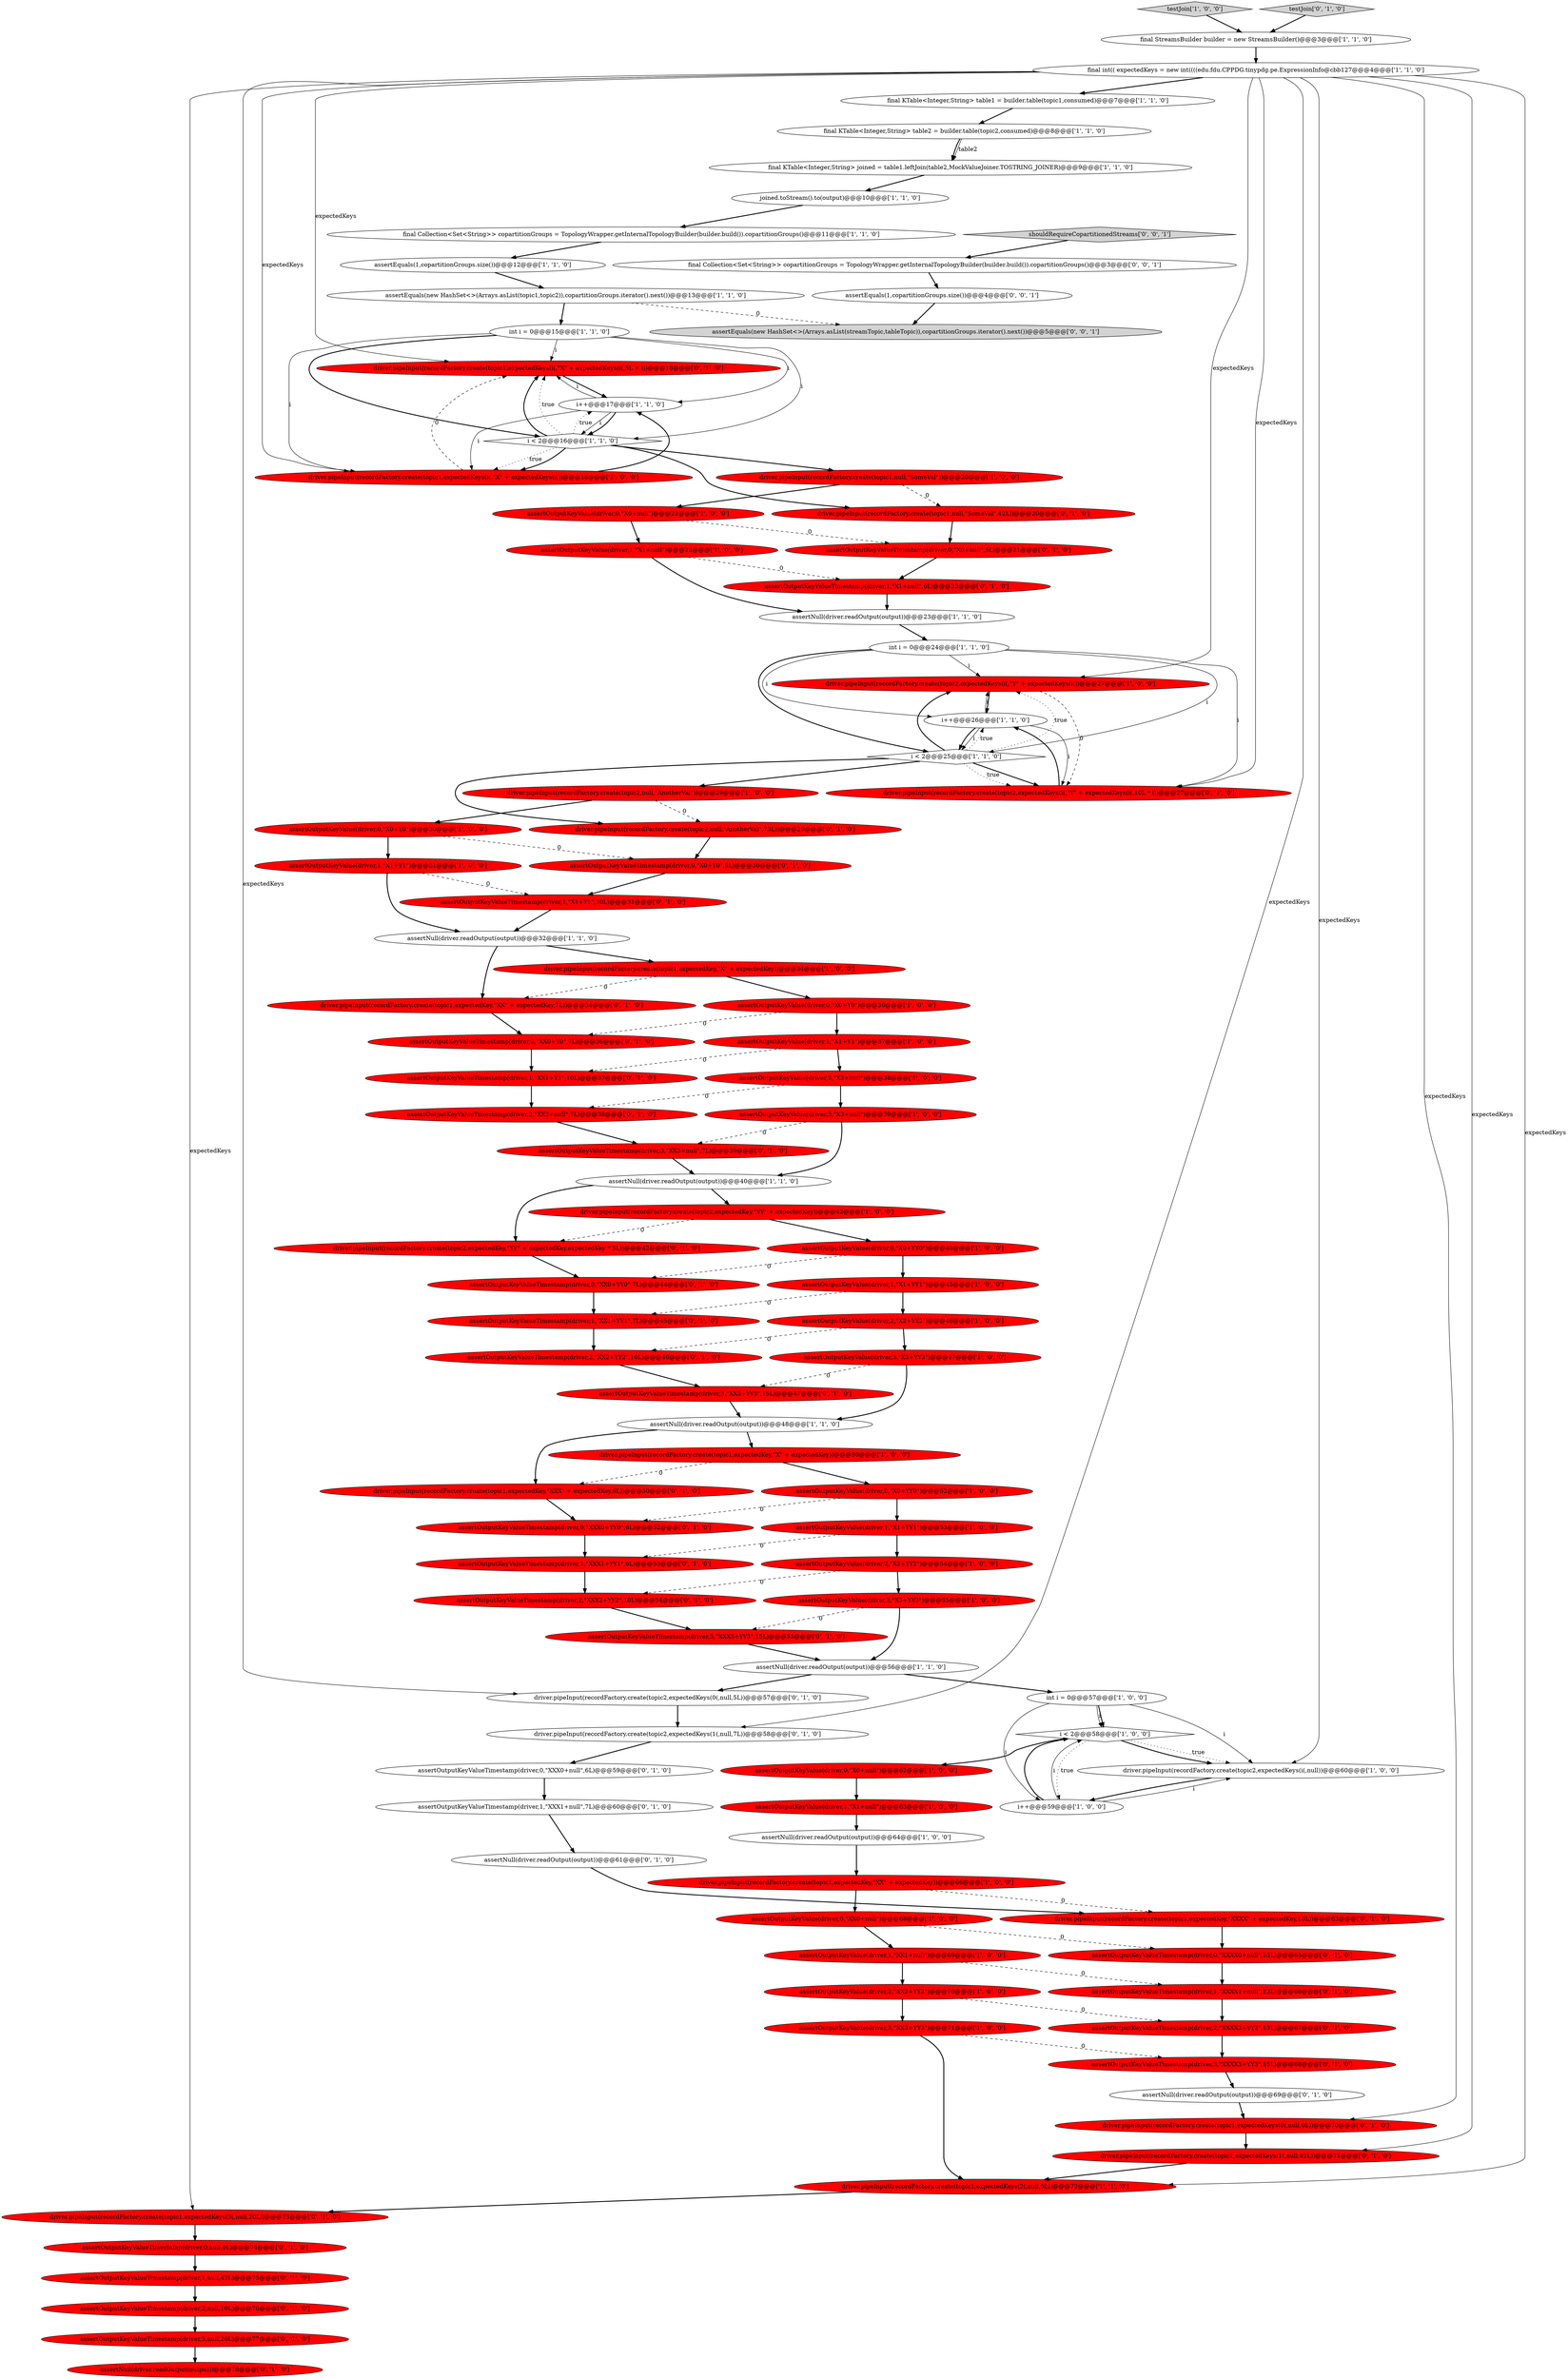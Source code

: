 digraph {
12 [style = filled, label = "int i = 0@@@57@@@['1', '0', '0']", fillcolor = white, shape = ellipse image = "AAA0AAABBB1BBB"];
101 [style = filled, label = "assertEquals(1,copartitionGroups.size())@@@4@@@['0', '0', '1']", fillcolor = white, shape = ellipse image = "AAA0AAABBB3BBB"];
98 [style = filled, label = "assertOutputKeyValueTimestamp(driver,0,\"XXXX0+null\",13L)@@@65@@@['0', '1', '0']", fillcolor = red, shape = ellipse image = "AAA1AAABBB2BBB"];
19 [style = filled, label = "int i = 0@@@24@@@['1', '1', '0']", fillcolor = white, shape = ellipse image = "AAA0AAABBB1BBB"];
28 [style = filled, label = "assertOutputKeyValue(driver,0,\"X0+Y0\")@@@36@@@['1', '0', '0']", fillcolor = red, shape = ellipse image = "AAA1AAABBB1BBB"];
92 [style = filled, label = "assertOutputKeyValueTimestamp(driver,0,\"XX0+YY0\",7L)@@@44@@@['0', '1', '0']", fillcolor = red, shape = ellipse image = "AAA1AAABBB2BBB"];
70 [style = filled, label = "assertOutputKeyValueTimestamp(driver,2,\"XXX2+YY2\",10L)@@@54@@@['0', '1', '0']", fillcolor = red, shape = ellipse image = "AAA1AAABBB2BBB"];
14 [style = filled, label = "assertOutputKeyValue(driver,3,\"X3+YY3\")@@@47@@@['1', '0', '0']", fillcolor = red, shape = ellipse image = "AAA1AAABBB1BBB"];
27 [style = filled, label = "final int(( expectedKeys = new int((((edu.fdu.CPPDG.tinypdg.pe.ExpressionInfo@cbb127@@@4@@@['1', '1', '0']", fillcolor = white, shape = ellipse image = "AAA0AAABBB1BBB"];
22 [style = filled, label = "testJoin['1', '0', '0']", fillcolor = lightgray, shape = diamond image = "AAA0AAABBB1BBB"];
90 [style = filled, label = "assertOutputKeyValueTimestamp(driver,1,\"X1+Y1\",10L)@@@31@@@['0', '1', '0']", fillcolor = red, shape = ellipse image = "AAA1AAABBB2BBB"];
88 [style = filled, label = "assertOutputKeyValueTimestamp(driver,2,null,10L)@@@76@@@['0', '1', '0']", fillcolor = red, shape = ellipse image = "AAA1AAABBB2BBB"];
52 [style = filled, label = "assertOutputKeyValue(driver,0,\"X0+YY0\")@@@52@@@['1', '0', '0']", fillcolor = red, shape = ellipse image = "AAA1AAABBB1BBB"];
32 [style = filled, label = "i++@@@17@@@['1', '1', '0']", fillcolor = white, shape = ellipse image = "AAA0AAABBB1BBB"];
15 [style = filled, label = "driver.pipeInput(recordFactory.create(topic2,expectedKeys(i(,\"Y\" + expectedKeys(i())@@@27@@@['1', '0', '0']", fillcolor = red, shape = ellipse image = "AAA1AAABBB1BBB"];
6 [style = filled, label = "assertEquals(new HashSet<>(Arrays.asList(topic1,topic2)),copartitionGroups.iterator().next())@@@13@@@['1', '1', '0']", fillcolor = white, shape = ellipse image = "AAA0AAABBB1BBB"];
81 [style = filled, label = "assertOutputKeyValueTimestamp(driver,3,null,20L)@@@77@@@['0', '1', '0']", fillcolor = red, shape = ellipse image = "AAA1AAABBB2BBB"];
2 [style = filled, label = "assertNull(driver.readOutput(output))@@@40@@@['1', '1', '0']", fillcolor = white, shape = ellipse image = "AAA0AAABBB1BBB"];
44 [style = filled, label = "i < 2@@@58@@@['1', '0', '0']", fillcolor = white, shape = diamond image = "AAA0AAABBB1BBB"];
56 [style = filled, label = "assertOutputKeyValue(driver,0,\"X0+YY0\")@@@44@@@['1', '0', '0']", fillcolor = red, shape = ellipse image = "AAA1AAABBB1BBB"];
71 [style = filled, label = "assertOutputKeyValueTimestamp(driver,0,\"X0+Y0\",5L)@@@30@@@['0', '1', '0']", fillcolor = red, shape = ellipse image = "AAA1AAABBB2BBB"];
43 [style = filled, label = "int i = 0@@@15@@@['1', '1', '0']", fillcolor = white, shape = ellipse image = "AAA0AAABBB1BBB"];
30 [style = filled, label = "final StreamsBuilder builder = new StreamsBuilder()@@@3@@@['1', '1', '0']", fillcolor = white, shape = ellipse image = "AAA0AAABBB1BBB"];
48 [style = filled, label = "i < 2@@@25@@@['1', '1', '0']", fillcolor = white, shape = diamond image = "AAA0AAABBB1BBB"];
35 [style = filled, label = "assertOutputKeyValue(driver,0,\"X0+Y0\")@@@30@@@['1', '0', '0']", fillcolor = red, shape = ellipse image = "AAA1AAABBB1BBB"];
64 [style = filled, label = "assertOutputKeyValueTimestamp(driver,2,\"XX2+YY2\",10L)@@@46@@@['0', '1', '0']", fillcolor = red, shape = ellipse image = "AAA1AAABBB2BBB"];
87 [style = filled, label = "driver.pipeInput(recordFactory.create(topic2,expectedKey,\"YY\" + expectedKey,expectedKey * 5L))@@@42@@@['0', '1', '0']", fillcolor = red, shape = ellipse image = "AAA1AAABBB2BBB"];
97 [style = filled, label = "assertOutputKeyValueTimestamp(driver,0,null,0L)@@@74@@@['0', '1', '0']", fillcolor = red, shape = ellipse image = "AAA1AAABBB2BBB"];
63 [style = filled, label = "assertOutputKeyValueTimestamp(driver,3,\"XXX3+YY3\",15L)@@@55@@@['0', '1', '0']", fillcolor = red, shape = ellipse image = "AAA1AAABBB2BBB"];
37 [style = filled, label = "assertOutputKeyValue(driver,0,\"X0+null\")@@@62@@@['1', '0', '0']", fillcolor = red, shape = ellipse image = "AAA1AAABBB1BBB"];
100 [style = filled, label = "final Collection<Set<String>> copartitionGroups = TopologyWrapper.getInternalTopologyBuilder(builder.build()).copartitionGroups()@@@3@@@['0', '0', '1']", fillcolor = white, shape = ellipse image = "AAA0AAABBB3BBB"];
1 [style = filled, label = "driver.pipeInput(recordFactory.create(topic1,expectedKeys(2(,null,5L))@@@72@@@['1', '1', '0']", fillcolor = red, shape = ellipse image = "AAA1AAABBB1BBB"];
49 [style = filled, label = "assertOutputKeyValue(driver,1,\"X1+YY1\")@@@53@@@['1', '0', '0']", fillcolor = red, shape = ellipse image = "AAA1AAABBB1BBB"];
65 [style = filled, label = "assertNull(driver.readOutput(output))@@@78@@@['0', '1', '0']", fillcolor = red, shape = ellipse image = "AAA1AAABBB2BBB"];
31 [style = filled, label = "driver.pipeInput(recordFactory.create(topic2,expectedKeys(i(,null))@@@60@@@['1', '0', '0']", fillcolor = white, shape = ellipse image = "AAA0AAABBB1BBB"];
60 [style = filled, label = "assertOutputKeyValueTimestamp(driver,0,\"X0+null\",5L)@@@21@@@['0', '1', '0']", fillcolor = red, shape = ellipse image = "AAA1AAABBB2BBB"];
16 [style = filled, label = "assertOutputKeyValue(driver,3,\"XX3+YY3\")@@@71@@@['1', '0', '0']", fillcolor = red, shape = ellipse image = "AAA1AAABBB1BBB"];
47 [style = filled, label = "assertOutputKeyValue(driver,0,\"X0+null\")@@@21@@@['1', '0', '0']", fillcolor = red, shape = ellipse image = "AAA1AAABBB1BBB"];
61 [style = filled, label = "assertOutputKeyValueTimestamp(driver,2,\"XXXX2+YY2\",13L)@@@67@@@['0', '1', '0']", fillcolor = red, shape = ellipse image = "AAA1AAABBB2BBB"];
39 [style = filled, label = "i < 2@@@16@@@['1', '1', '0']", fillcolor = white, shape = diamond image = "AAA0AAABBB1BBB"];
93 [style = filled, label = "driver.pipeInput(recordFactory.create(topic2,null,\"AnotherVal\",73L))@@@29@@@['0', '1', '0']", fillcolor = red, shape = ellipse image = "AAA1AAABBB2BBB"];
102 [style = filled, label = "assertEquals(new HashSet<>(Arrays.asList(streamTopic,tableTopic)),copartitionGroups.iterator().next())@@@5@@@['0', '0', '1']", fillcolor = lightgray, shape = ellipse image = "AAA0AAABBB3BBB"];
13 [style = filled, label = "assertOutputKeyValue(driver,1,\"X1+YY1\")@@@45@@@['1', '0', '0']", fillcolor = red, shape = ellipse image = "AAA1AAABBB1BBB"];
41 [style = filled, label = "assertOutputKeyValue(driver,2,\"X2+null\")@@@38@@@['1', '0', '0']", fillcolor = red, shape = ellipse image = "AAA1AAABBB1BBB"];
67 [style = filled, label = "driver.pipeInput(recordFactory.create(topic1,expectedKeys(1(,null,42L))@@@71@@@['0', '1', '0']", fillcolor = red, shape = ellipse image = "AAA1AAABBB2BBB"];
96 [style = filled, label = "assertOutputKeyValueTimestamp(driver,1,\"XXX1+null\",7L)@@@60@@@['0', '1', '0']", fillcolor = white, shape = ellipse image = "AAA0AAABBB2BBB"];
95 [style = filled, label = "driver.pipeInput(recordFactory.create(topic1,expectedKeys(i(,\"X\" + expectedKeys(i(,5L + i))@@@18@@@['0', '1', '0']", fillcolor = red, shape = ellipse image = "AAA1AAABBB2BBB"];
7 [style = filled, label = "assertNull(driver.readOutput(output))@@@64@@@['1', '0', '0']", fillcolor = white, shape = ellipse image = "AAA0AAABBB1BBB"];
72 [style = filled, label = "driver.pipeInput(recordFactory.create(topic1,expectedKey,\"XX\" + expectedKey,7L))@@@34@@@['0', '1', '0']", fillcolor = red, shape = ellipse image = "AAA1AAABBB2BBB"];
46 [style = filled, label = "joined.toStream().to(output)@@@10@@@['1', '1', '0']", fillcolor = white, shape = ellipse image = "AAA0AAABBB1BBB"];
42 [style = filled, label = "final KTable<Integer,String> joined = table1.leftJoin(table2,MockValueJoiner.TOSTRING_JOINER)@@@9@@@['1', '1', '0']", fillcolor = white, shape = ellipse image = "AAA0AAABBB1BBB"];
17 [style = filled, label = "assertOutputKeyValue(driver,3,\"X3+YY3\")@@@55@@@['1', '0', '0']", fillcolor = red, shape = ellipse image = "AAA1AAABBB1BBB"];
18 [style = filled, label = "driver.pipeInput(recordFactory.create(topic1,expectedKey,\"X\" + expectedKey))@@@34@@@['1', '0', '0']", fillcolor = red, shape = ellipse image = "AAA1AAABBB1BBB"];
24 [style = filled, label = "driver.pipeInput(recordFactory.create(topic1,expectedKey,\"XX\" + expectedKey))@@@66@@@['1', '0', '0']", fillcolor = red, shape = ellipse image = "AAA1AAABBB1BBB"];
59 [style = filled, label = "assertOutputKeyValueTimestamp(driver,1,\"X1+null\",6L)@@@22@@@['0', '1', '0']", fillcolor = red, shape = ellipse image = "AAA1AAABBB2BBB"];
84 [style = filled, label = "assertOutputKeyValueTimestamp(driver,2,\"XX2+null\",7L)@@@38@@@['0', '1', '0']", fillcolor = red, shape = ellipse image = "AAA1AAABBB2BBB"];
29 [style = filled, label = "i++@@@59@@@['1', '0', '0']", fillcolor = white, shape = ellipse image = "AAA0AAABBB1BBB"];
79 [style = filled, label = "driver.pipeInput(recordFactory.create(topic1,expectedKey,\"XXXX\" + expectedKey,13L))@@@63@@@['0', '1', '0']", fillcolor = red, shape = ellipse image = "AAA1AAABBB2BBB"];
75 [style = filled, label = "assertNull(driver.readOutput(output))@@@61@@@['0', '1', '0']", fillcolor = white, shape = ellipse image = "AAA0AAABBB2BBB"];
25 [style = filled, label = "assertOutputKeyValue(driver,2,\"XX2+YY2\")@@@70@@@['1', '0', '0']", fillcolor = red, shape = ellipse image = "AAA1AAABBB1BBB"];
57 [style = filled, label = "driver.pipeInput(recordFactory.create(topic2,expectedKeys(0(,null,5L))@@@57@@@['0', '1', '0']", fillcolor = white, shape = ellipse image = "AAA0AAABBB2BBB"];
53 [style = filled, label = "assertOutputKeyValue(driver,1,\"XX1+null\")@@@69@@@['1', '0', '0']", fillcolor = red, shape = ellipse image = "AAA1AAABBB1BBB"];
33 [style = filled, label = "assertOutputKeyValue(driver,1,\"X1+null\")@@@22@@@['1', '0', '0']", fillcolor = red, shape = ellipse image = "AAA1AAABBB1BBB"];
68 [style = filled, label = "driver.pipeInput(recordFactory.create(topic2,expectedKeys(1(,null,7L))@@@58@@@['0', '1', '0']", fillcolor = white, shape = ellipse image = "AAA0AAABBB2BBB"];
34 [style = filled, label = "assertOutputKeyValue(driver,1,\"X1+Y1\")@@@37@@@['1', '0', '0']", fillcolor = red, shape = ellipse image = "AAA1AAABBB1BBB"];
78 [style = filled, label = "testJoin['0', '1', '0']", fillcolor = lightgray, shape = diamond image = "AAA0AAABBB2BBB"];
58 [style = filled, label = "driver.pipeInput(recordFactory.create(topic1,null,\"SomeVal\",42L))@@@20@@@['0', '1', '0']", fillcolor = red, shape = ellipse image = "AAA1AAABBB2BBB"];
82 [style = filled, label = "assertOutputKeyValueTimestamp(driver,3,\"XX3+YY3\",15L)@@@47@@@['0', '1', '0']", fillcolor = red, shape = ellipse image = "AAA1AAABBB2BBB"];
8 [style = filled, label = "driver.pipeInput(recordFactory.create(topic1,expectedKeys(i(,\"X\" + expectedKeys(i())@@@18@@@['1', '0', '0']", fillcolor = red, shape = ellipse image = "AAA1AAABBB1BBB"];
62 [style = filled, label = "assertOutputKeyValueTimestamp(driver,0,\"XXX0+null\",6L)@@@59@@@['0', '1', '0']", fillcolor = white, shape = ellipse image = "AAA0AAABBB2BBB"];
66 [style = filled, label = "driver.pipeInput(recordFactory.create(topic1,expectedKeys(0(,null,0L))@@@70@@@['0', '1', '0']", fillcolor = red, shape = ellipse image = "AAA1AAABBB2BBB"];
3 [style = filled, label = "assertOutputKeyValue(driver,2,\"X2+YY2\")@@@46@@@['1', '0', '0']", fillcolor = red, shape = ellipse image = "AAA1AAABBB1BBB"];
51 [style = filled, label = "driver.pipeInput(recordFactory.create(topic2,null,\"AnotherVal\"))@@@29@@@['1', '0', '0']", fillcolor = red, shape = ellipse image = "AAA1AAABBB1BBB"];
73 [style = filled, label = "assertOutputKeyValueTimestamp(driver,3,\"XX3+null\",7L)@@@39@@@['0', '1', '0']", fillcolor = red, shape = ellipse image = "AAA1AAABBB2BBB"];
20 [style = filled, label = "assertNull(driver.readOutput(output))@@@48@@@['1', '1', '0']", fillcolor = white, shape = ellipse image = "AAA0AAABBB1BBB"];
54 [style = filled, label = "assertEquals(1,copartitionGroups.size())@@@12@@@['1', '1', '0']", fillcolor = white, shape = ellipse image = "AAA0AAABBB1BBB"];
69 [style = filled, label = "assertOutputKeyValueTimestamp(driver,1,\"XXXX1+null\",13L)@@@66@@@['0', '1', '0']", fillcolor = red, shape = ellipse image = "AAA1AAABBB2BBB"];
103 [style = filled, label = "shouldRequireCopartitionedStreams['0', '0', '1']", fillcolor = lightgray, shape = diamond image = "AAA0AAABBB3BBB"];
86 [style = filled, label = "assertOutputKeyValueTimestamp(driver,1,\"XX1+YY1\",7L)@@@45@@@['0', '1', '0']", fillcolor = red, shape = ellipse image = "AAA1AAABBB2BBB"];
21 [style = filled, label = "assertNull(driver.readOutput(output))@@@56@@@['1', '1', '0']", fillcolor = white, shape = ellipse image = "AAA0AAABBB1BBB"];
26 [style = filled, label = "assertOutputKeyValue(driver,3,\"X3+null\")@@@39@@@['1', '0', '0']", fillcolor = red, shape = ellipse image = "AAA1AAABBB1BBB"];
80 [style = filled, label = "driver.pipeInput(recordFactory.create(topic1,expectedKeys(3(,null,20L))@@@73@@@['0', '1', '0']", fillcolor = red, shape = ellipse image = "AAA1AAABBB2BBB"];
0 [style = filled, label = "final KTable<Integer,String> table1 = builder.table(topic1,consumed)@@@7@@@['1', '1', '0']", fillcolor = white, shape = ellipse image = "AAA0AAABBB1BBB"];
10 [style = filled, label = "driver.pipeInput(recordFactory.create(topic1,expectedKey,\"X\" + expectedKey))@@@50@@@['1', '0', '0']", fillcolor = red, shape = ellipse image = "AAA1AAABBB1BBB"];
94 [style = filled, label = "assertOutputKeyValueTimestamp(driver,1,null,42L)@@@75@@@['0', '1', '0']", fillcolor = red, shape = ellipse image = "AAA1AAABBB2BBB"];
23 [style = filled, label = "assertOutputKeyValue(driver,0,\"XX0+null\")@@@68@@@['1', '0', '0']", fillcolor = red, shape = ellipse image = "AAA1AAABBB1BBB"];
4 [style = filled, label = "final KTable<Integer,String> table2 = builder.table(topic2,consumed)@@@8@@@['1', '1', '0']", fillcolor = white, shape = ellipse image = "AAA0AAABBB1BBB"];
38 [style = filled, label = "driver.pipeInput(recordFactory.create(topic1,null,\"SomeVal\"))@@@20@@@['1', '0', '0']", fillcolor = red, shape = ellipse image = "AAA1AAABBB1BBB"];
89 [style = filled, label = "assertOutputKeyValueTimestamp(driver,1,\"XXX1+YY1\",6L)@@@53@@@['0', '1', '0']", fillcolor = red, shape = ellipse image = "AAA1AAABBB2BBB"];
50 [style = filled, label = "i++@@@26@@@['1', '1', '0']", fillcolor = white, shape = ellipse image = "AAA0AAABBB1BBB"];
45 [style = filled, label = "assertOutputKeyValue(driver,1,\"X1+null\")@@@63@@@['1', '0', '0']", fillcolor = red, shape = ellipse image = "AAA1AAABBB1BBB"];
74 [style = filled, label = "assertOutputKeyValueTimestamp(driver,1,\"XX1+Y1\",10L)@@@37@@@['0', '1', '0']", fillcolor = red, shape = ellipse image = "AAA1AAABBB2BBB"];
5 [style = filled, label = "final Collection<Set<String>> copartitionGroups = TopologyWrapper.getInternalTopologyBuilder(builder.build()).copartitionGroups()@@@11@@@['1', '1', '0']", fillcolor = white, shape = ellipse image = "AAA0AAABBB1BBB"];
83 [style = filled, label = "assertOutputKeyValueTimestamp(driver,0,\"XXX0+YY0\",6L)@@@52@@@['0', '1', '0']", fillcolor = red, shape = ellipse image = "AAA1AAABBB2BBB"];
40 [style = filled, label = "driver.pipeInput(recordFactory.create(topic2,expectedKey,\"YY\" + expectedKey))@@@42@@@['1', '0', '0']", fillcolor = red, shape = ellipse image = "AAA1AAABBB1BBB"];
85 [style = filled, label = "driver.pipeInput(recordFactory.create(topic2,expectedKeys(i(,\"Y\" + expectedKeys(i(,10L * i))@@@27@@@['0', '1', '0']", fillcolor = red, shape = ellipse image = "AAA1AAABBB2BBB"];
76 [style = filled, label = "driver.pipeInput(recordFactory.create(topic1,expectedKey,\"XXX\" + expectedKey,6L))@@@50@@@['0', '1', '0']", fillcolor = red, shape = ellipse image = "AAA1AAABBB2BBB"];
36 [style = filled, label = "assertOutputKeyValue(driver,2,\"X2+YY2\")@@@54@@@['1', '0', '0']", fillcolor = red, shape = ellipse image = "AAA1AAABBB1BBB"];
55 [style = filled, label = "assertNull(driver.readOutput(output))@@@32@@@['1', '1', '0']", fillcolor = white, shape = ellipse image = "AAA0AAABBB1BBB"];
11 [style = filled, label = "assertNull(driver.readOutput(output))@@@23@@@['1', '1', '0']", fillcolor = white, shape = ellipse image = "AAA0AAABBB1BBB"];
77 [style = filled, label = "assertNull(driver.readOutput(output))@@@69@@@['0', '1', '0']", fillcolor = white, shape = ellipse image = "AAA0AAABBB2BBB"];
91 [style = filled, label = "assertOutputKeyValueTimestamp(driver,0,\"XX0+Y0\",7L)@@@36@@@['0', '1', '0']", fillcolor = red, shape = ellipse image = "AAA1AAABBB2BBB"];
99 [style = filled, label = "assertOutputKeyValueTimestamp(driver,3,\"XXXX3+YY3\",15L)@@@68@@@['0', '1', '0']", fillcolor = red, shape = ellipse image = "AAA1AAABBB2BBB"];
9 [style = filled, label = "assertOutputKeyValue(driver,1,\"X1+Y1\")@@@31@@@['1', '0', '0']", fillcolor = red, shape = ellipse image = "AAA1AAABBB1BBB"];
50->48 [style = solid, label="i"];
12->29 [style = solid, label="i"];
6->43 [style = bold, label=""];
55->72 [style = bold, label=""];
12->44 [style = bold, label=""];
46->5 [style = bold, label=""];
16->99 [style = dashed, label="0"];
29->31 [style = solid, label="i"];
27->80 [style = solid, label="expectedKeys"];
50->15 [style = solid, label="i"];
34->74 [style = dashed, label="0"];
58->60 [style = bold, label=""];
53->69 [style = dashed, label="0"];
67->1 [style = bold, label=""];
50->85 [style = solid, label="i"];
47->33 [style = bold, label=""];
18->72 [style = dashed, label="0"];
22->30 [style = bold, label=""];
28->91 [style = dashed, label="0"];
45->7 [style = bold, label=""];
87->92 [style = bold, label=""];
85->50 [style = bold, label=""];
33->11 [style = bold, label=""];
48->51 [style = bold, label=""];
48->15 [style = dotted, label="true"];
3->64 [style = dashed, label="0"];
13->86 [style = dashed, label="0"];
27->1 [style = solid, label="expectedKeys"];
39->38 [style = bold, label=""];
29->44 [style = bold, label=""];
54->6 [style = bold, label=""];
32->39 [style = solid, label="i"];
27->31 [style = solid, label="expectedKeys"];
36->17 [style = bold, label=""];
25->61 [style = dashed, label="0"];
39->58 [style = bold, label=""];
19->15 [style = solid, label="i"];
17->21 [style = bold, label=""];
49->36 [style = bold, label=""];
14->20 [style = bold, label=""];
12->31 [style = solid, label="i"];
96->75 [style = bold, label=""];
27->95 [style = solid, label="expectedKeys"];
42->46 [style = bold, label=""];
78->30 [style = bold, label=""];
27->0 [style = bold, label=""];
39->8 [style = dotted, label="true"];
43->39 [style = solid, label="i"];
15->85 [style = dashed, label="0"];
66->67 [style = bold, label=""];
15->50 [style = bold, label=""];
73->2 [style = bold, label=""];
30->27 [style = bold, label=""];
39->8 [style = bold, label=""];
31->29 [style = bold, label=""];
88->81 [style = bold, label=""];
27->66 [style = solid, label="expectedKeys"];
51->35 [style = bold, label=""];
18->28 [style = bold, label=""];
72->91 [style = bold, label=""];
39->95 [style = bold, label=""];
32->8 [style = solid, label="i"];
7->24 [style = bold, label=""];
59->11 [style = bold, label=""];
101->102 [style = bold, label=""];
24->79 [style = dashed, label="0"];
95->32 [style = bold, label=""];
103->100 [style = bold, label=""];
56->13 [style = bold, label=""];
4->42 [style = solid, label="table2"];
27->85 [style = solid, label="expectedKeys"];
38->47 [style = bold, label=""];
43->8 [style = solid, label="i"];
44->31 [style = dotted, label="true"];
37->45 [style = bold, label=""];
47->60 [style = dashed, label="0"];
44->37 [style = bold, label=""];
75->79 [style = bold, label=""];
14->82 [style = dashed, label="0"];
38->58 [style = dashed, label="0"];
48->85 [style = bold, label=""];
44->29 [style = dotted, label="true"];
64->82 [style = bold, label=""];
83->89 [style = bold, label=""];
43->32 [style = solid, label="i"];
71->90 [style = bold, label=""];
21->57 [style = bold, label=""];
40->56 [style = bold, label=""];
35->9 [style = bold, label=""];
93->71 [style = bold, label=""];
55->18 [style = bold, label=""];
74->84 [style = bold, label=""];
56->92 [style = dashed, label="0"];
9->90 [style = dashed, label="0"];
84->73 [style = bold, label=""];
19->48 [style = solid, label="i"];
79->98 [style = bold, label=""];
50->48 [style = bold, label=""];
27->15 [style = solid, label="expectedKeys"];
12->44 [style = solid, label="i"];
51->93 [style = dashed, label="0"];
25->16 [style = bold, label=""];
57->68 [style = bold, label=""];
80->97 [style = bold, label=""];
21->12 [style = bold, label=""];
77->66 [style = bold, label=""];
90->55 [style = bold, label=""];
40->87 [style = dashed, label="0"];
23->98 [style = dashed, label="0"];
81->65 [style = bold, label=""];
16->1 [style = bold, label=""];
36->70 [style = dashed, label="0"];
97->94 [style = bold, label=""];
29->44 [style = solid, label="i"];
32->39 [style = bold, label=""];
48->93 [style = bold, label=""];
100->101 [style = bold, label=""];
63->21 [style = bold, label=""];
43->39 [style = bold, label=""];
89->70 [style = bold, label=""];
44->31 [style = bold, label=""];
27->8 [style = solid, label="expectedKeys"];
86->64 [style = bold, label=""];
24->23 [style = bold, label=""];
62->96 [style = bold, label=""];
5->54 [style = bold, label=""];
39->95 [style = dotted, label="true"];
8->95 [style = dashed, label="0"];
53->25 [style = bold, label=""];
98->69 [style = bold, label=""];
52->83 [style = dashed, label="0"];
19->48 [style = bold, label=""];
94->88 [style = bold, label=""];
8->32 [style = bold, label=""];
28->34 [style = bold, label=""];
48->50 [style = dotted, label="true"];
52->49 [style = bold, label=""];
1->80 [style = bold, label=""];
27->68 [style = solid, label="expectedKeys"];
26->73 [style = dashed, label="0"];
68->62 [style = bold, label=""];
49->89 [style = dashed, label="0"];
3->14 [style = bold, label=""];
61->99 [style = bold, label=""];
92->86 [style = bold, label=""];
4->42 [style = bold, label=""];
70->63 [style = bold, label=""];
27->67 [style = solid, label="expectedKeys"];
43->95 [style = solid, label="i"];
82->20 [style = bold, label=""];
34->41 [style = bold, label=""];
2->40 [style = bold, label=""];
11->19 [style = bold, label=""];
60->59 [style = bold, label=""];
10->76 [style = dashed, label="0"];
32->95 [style = solid, label="i"];
10->52 [style = bold, label=""];
69->61 [style = bold, label=""];
20->10 [style = bold, label=""];
9->55 [style = bold, label=""];
2->87 [style = bold, label=""];
19->50 [style = solid, label="i"];
48->85 [style = dotted, label="true"];
26->2 [style = bold, label=""];
76->83 [style = bold, label=""];
99->77 [style = bold, label=""];
13->3 [style = bold, label=""];
20->76 [style = bold, label=""];
39->32 [style = dotted, label="true"];
0->4 [style = bold, label=""];
27->57 [style = solid, label="expectedKeys"];
19->85 [style = solid, label="i"];
17->63 [style = dashed, label="0"];
41->84 [style = dashed, label="0"];
48->15 [style = bold, label=""];
23->53 [style = bold, label=""];
33->59 [style = dashed, label="0"];
41->26 [style = bold, label=""];
6->102 [style = dashed, label="0"];
35->71 [style = dashed, label="0"];
91->74 [style = bold, label=""];
}
